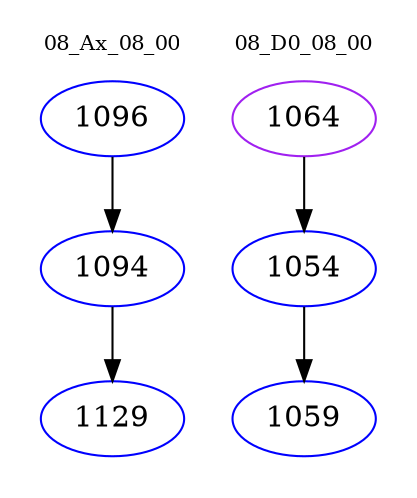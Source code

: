 digraph{
subgraph cluster_0 {
color = white
label = "08_Ax_08_00";
fontsize=10;
T0_1096 [label="1096", color="blue"]
T0_1096 -> T0_1094 [color="black"]
T0_1094 [label="1094", color="blue"]
T0_1094 -> T0_1129 [color="black"]
T0_1129 [label="1129", color="blue"]
}
subgraph cluster_1 {
color = white
label = "08_D0_08_00";
fontsize=10;
T1_1064 [label="1064", color="purple"]
T1_1064 -> T1_1054 [color="black"]
T1_1054 [label="1054", color="blue"]
T1_1054 -> T1_1059 [color="black"]
T1_1059 [label="1059", color="blue"]
}
}
